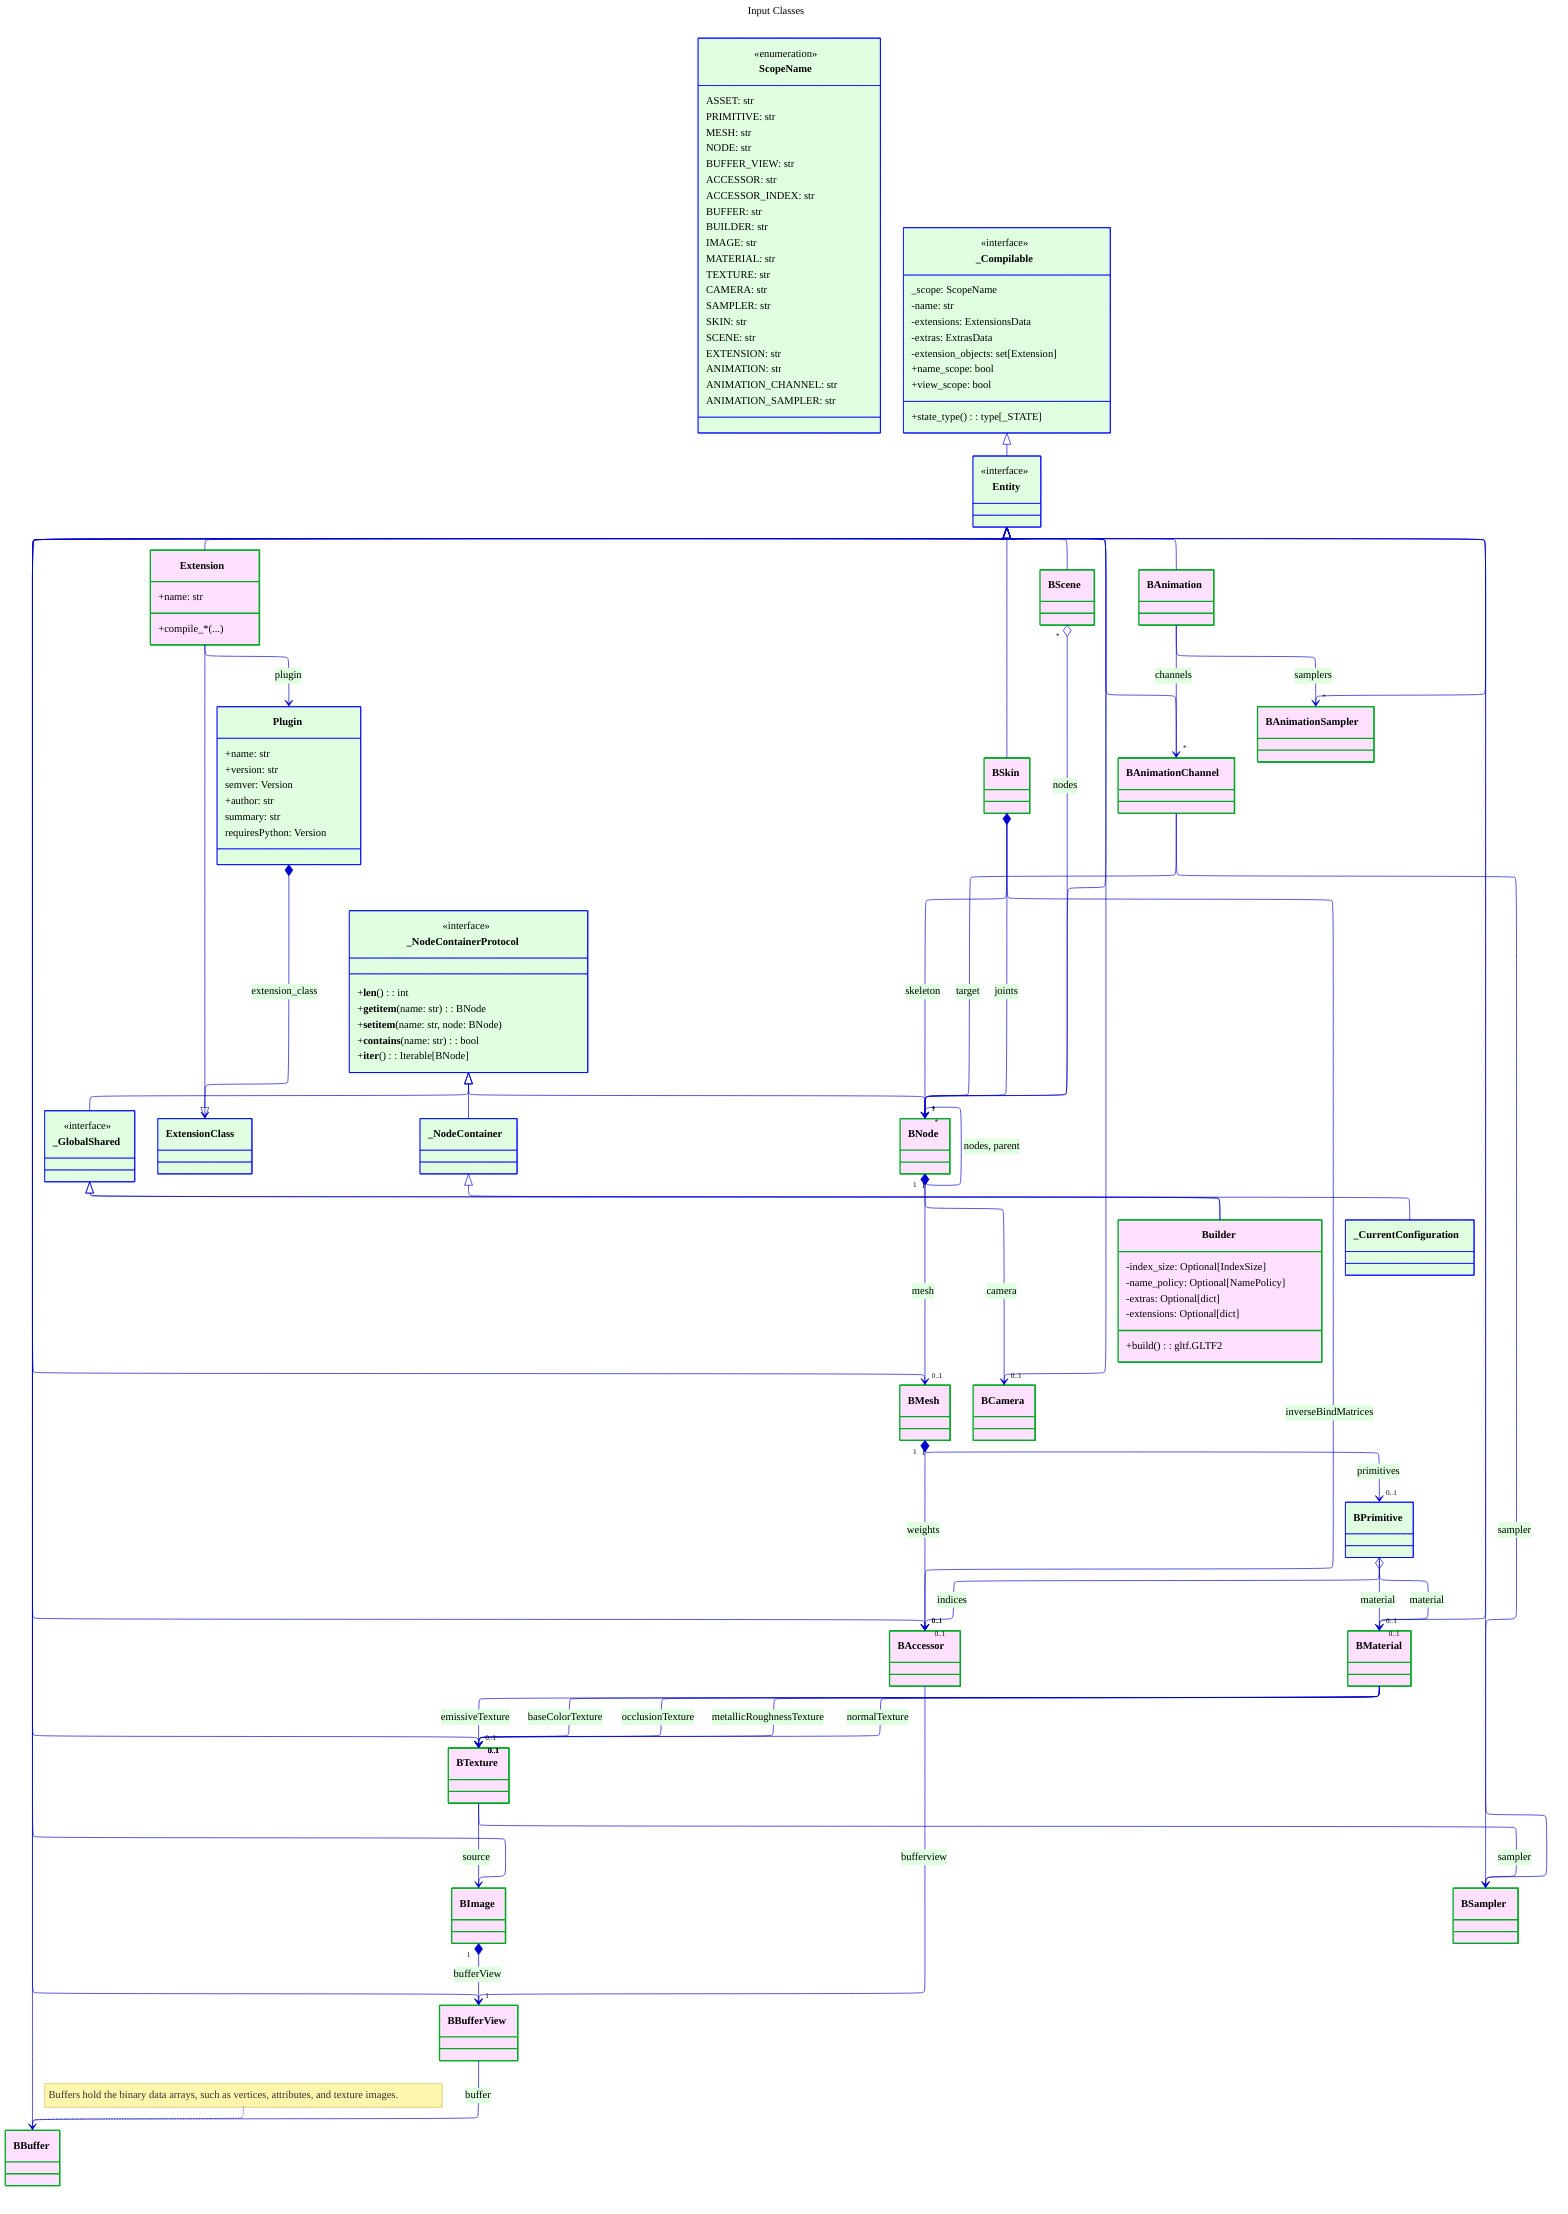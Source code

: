 ---
id: 32ebe867-fd1e-4736-a01e-b6dd7512fc13
title: Input Classes
description: |
  This diagram shows the input classes used in the glTF 2.0 specification.
  It includes the main classes and their relationships, as well as the
  extensions and plugins used in the specification.
config:
    layout: elk
    elk:
        mergeEdges: true
        nodePlacementStrategy: BRANDES_KOEPF
    theme: base
    themeVariables:
        darkMode: false
        darkModeBackground: "#000000"
        primaryColor: "#e0ffe0"
        primaryTextColor: "#000000"
        secondaryColor: "#f0d0ff"
        secondaryTextColor: "#0000ff"
        tertiaryColor: "#00ffff"
        tertiaryTextColor: "#00ff00"
        borderRadius: "0.25rem"
        fontSize: "1rem"
        fontFamily: "Arial, sans-serif"
        background: "#00ff00"
        lineColor: "#0000cc"
        nodeBorder: "#0000ff"
        noteColor: "#00ffff"
---
classDiagram

    note for BBuffer "Buffers hold the binary data arrays, such as vertices, attributes, and texture images."
    class ScopeName {
        <<enumeration>>
        ASSET: str
        PRIMITIVE: str
        MESH: str
        NODE: str
        BUFFER_VIEW: str
        ACCESSOR: str
        ACCESSOR_INDEX: str
        BUFFER: str
        BUILDER: str
        IMAGE: str
        MATERIAL: str
        TEXTURE: str
        CAMERA: str
        SAMPLER: str
        SKIN: str
        SCENE: str
        EXTENSION: str
        ANIMATION: str
        ANIMATION_CHANNEL: str
        ANIMATION_SAMPLER: str
    }

    class _Compilable {
        <<interface>>
        _scope: ScopeName
        -name: str
        -extensions: ExtensionsData
        -extras: ExtrasData
        -extension_objects: set[Extension]
        +name_scope: bool
        +view_scope: bool
        +state_type(): type[_STATE]
    }

    class Builder {
        -index_size: Optional[IndexSize]
        -name_policy: Optional[NamePolicy]
        -extras: Optional[dict]
        -extensions: Optional[dict]
        +build(): gltf.GLTF2
    }

    class _NodeContainerProtocol {
        <<interface>>
        +__len__(): int
        +__getitem__(name: str): BNode
        +__setitem__(name: str, node: BNode)
        +__contains__(name: str): bool
        +__iter__(): Iterable[BNode]
    }

    class _GlobalShared {
        <<interface>>
    }

    class Entity {
        <<interface>>
    }

    class Plugin {
        +name: str
        +version: str
        semver: Version
        +author: str
        summary: str
        requiresPython: Version
    }
    class Extension {
        +name: str
        +compile_*(...)
    }
    Extension --> Plugin : plugin
    Plugin *--> ExtensionClass : extension_class
    Extension --|> ExtensionClass

    _NodeContainer <|-- Builder
    _GlobalShared <|-- Builder
    _NodeContainerProtocol <|-- _NodeContainer
    _NodeContainerProtocol <|-- _GlobalShared
    _GlobalShared <|-- _CurrentConfiguration

    _Compilable <|-- Entity
    Entity <|-- BNode
    Entity <|-- BBuffer
    Entity <|-- BBufferView
    Entity <|-- BAccessor
    Entity <|-- BTexture
    Entity <|-- BImage
    Entity <|-- BSampler
    Entity <|-- BMaterial
    Entity <|-- BMesh
    Entity <|-- BCamera
    Entity <|-- BScene
    Entity <|-- BSkin
    Entity <|-- BAnimation
    Entity <|-- BAnimationChannel
    Entity <|-- BAnimationSampler
    Entity <|-- Extension

    BSkin --> "1" BNode : skeleton
    BSkin --> "*" BNode : joints
    BSkin *--> "0..1" BAccessor : inverseBindMatrices

    BTexture --> BImage : source
    BTexture --> BSampler : sampler

    BMaterial --> "0..1" BTexture : baseColorTexture
    BMaterial --> "0..1" BTexture : metallicRoughnessTexture
    BMaterial --> "0..1" BTexture : normalTexture
    BMaterial --> "0..1" BTexture : occlusionTexture
    BMaterial --> "0..1" BTexture : emissiveTexture

    class BMesh:::User
    class BScene:::User
    class BNode:::User
    class BCamera:::User
    class BBuffer:::User
    class BBufferView:::User
    class BAccessor:::User
    class BTexture:::User
    class BImage:::User
    class BSampler:::User
    class BMaterial:::User
    class BSkin:::User
    class BAnimation:::User
    class BAnimationChannel:::User
    class BAnimationSampler:::User
    class Extension:::User
    class Builder:::User

    _NodeContainerProtocol <|-- BNode
    BNode "1" -- "*" BNode : nodes, parent
    BScene "*" o--> "*" BNode : nodes

    BNode o--> "0..1" BCamera : camera

    BNode "1" *--> "0..1" BMesh : mesh
    BMesh "1" *--> "0..1" BPrimitive : primitives
    BMesh "1" *--> "0..1" BAccessor : weights

    BPrimitive --> "0..1" BMaterial : material
    BPrimitive o--> "0..1" BAccessor : indices

    BAccessor --> BBufferView : bufferview

    BBufferView --> BBuffer : buffer

    BPrimitive --> "0..1" BMaterial : material

    BImage "1" *--> "1" BBufferView : bufferView

    BAnimationChannel --> BSampler : sampler
    BAnimationChannel --> BNode : target

    BAnimation --> "*" BAnimationChannel : channels
    BAnimation --> "*" BAnimationSampler : samplers


    classDef User fill:#ffe0ff,stroke:#0a2,stroke-width:2px;